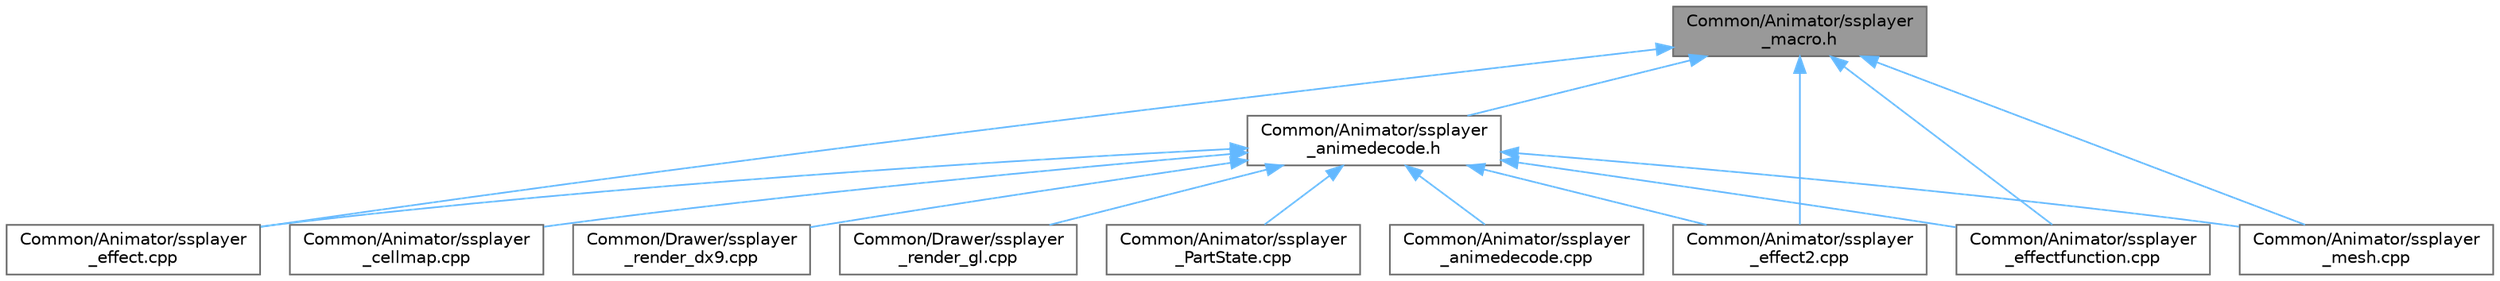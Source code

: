 digraph "Common/Animator/ssplayer_macro.h"
{
 // LATEX_PDF_SIZE
  bgcolor="transparent";
  edge [fontname=Helvetica,fontsize=10,labelfontname=Helvetica,labelfontsize=10];
  node [fontname=Helvetica,fontsize=10,shape=box,height=0.2,width=0.4];
  Node1 [id="Node000001",label="Common/Animator/ssplayer\l_macro.h",height=0.2,width=0.4,color="gray40", fillcolor="grey60", style="filled", fontcolor="black",tooltip=" "];
  Node1 -> Node2 [id="edge1_Node000001_Node000002",dir="back",color="steelblue1",style="solid",tooltip=" "];
  Node2 [id="Node000002",label="Common/Animator/ssplayer\l_animedecode.h",height=0.2,width=0.4,color="grey40", fillcolor="white", style="filled",URL="$ssplayer__animedecode_8h.html",tooltip=" "];
  Node2 -> Node3 [id="edge2_Node000002_Node000003",dir="back",color="steelblue1",style="solid",tooltip=" "];
  Node3 [id="Node000003",label="Common/Animator/ssplayer\l_PartState.cpp",height=0.2,width=0.4,color="grey40", fillcolor="white", style="filled",URL="$ssplayer___part_state_8cpp.html",tooltip=" "];
  Node2 -> Node4 [id="edge3_Node000002_Node000004",dir="back",color="steelblue1",style="solid",tooltip=" "];
  Node4 [id="Node000004",label="Common/Animator/ssplayer\l_animedecode.cpp",height=0.2,width=0.4,color="grey40", fillcolor="white", style="filled",URL="$ssplayer__animedecode_8cpp.html",tooltip=" "];
  Node2 -> Node5 [id="edge4_Node000002_Node000005",dir="back",color="steelblue1",style="solid",tooltip=" "];
  Node5 [id="Node000005",label="Common/Animator/ssplayer\l_cellmap.cpp",height=0.2,width=0.4,color="grey40", fillcolor="white", style="filled",URL="$ssplayer__cellmap_8cpp.html",tooltip=" "];
  Node2 -> Node6 [id="edge5_Node000002_Node000006",dir="back",color="steelblue1",style="solid",tooltip=" "];
  Node6 [id="Node000006",label="Common/Animator/ssplayer\l_effect.cpp",height=0.2,width=0.4,color="grey40", fillcolor="white", style="filled",URL="$ssplayer__effect_8cpp.html",tooltip=" "];
  Node2 -> Node7 [id="edge6_Node000002_Node000007",dir="back",color="steelblue1",style="solid",tooltip=" "];
  Node7 [id="Node000007",label="Common/Animator/ssplayer\l_effect2.cpp",height=0.2,width=0.4,color="grey40", fillcolor="white", style="filled",URL="$ssplayer__effect2_8cpp.html",tooltip=" "];
  Node2 -> Node8 [id="edge7_Node000002_Node000008",dir="back",color="steelblue1",style="solid",tooltip=" "];
  Node8 [id="Node000008",label="Common/Animator/ssplayer\l_effectfunction.cpp",height=0.2,width=0.4,color="grey40", fillcolor="white", style="filled",URL="$ssplayer__effectfunction_8cpp.html",tooltip=" "];
  Node2 -> Node9 [id="edge8_Node000002_Node000009",dir="back",color="steelblue1",style="solid",tooltip=" "];
  Node9 [id="Node000009",label="Common/Animator/ssplayer\l_mesh.cpp",height=0.2,width=0.4,color="grey40", fillcolor="white", style="filled",URL="$ssplayer__mesh_8cpp.html",tooltip=" "];
  Node2 -> Node10 [id="edge9_Node000002_Node000010",dir="back",color="steelblue1",style="solid",tooltip=" "];
  Node10 [id="Node000010",label="Common/Drawer/ssplayer\l_render_dx9.cpp",height=0.2,width=0.4,color="grey40", fillcolor="white", style="filled",URL="$ssplayer__render__dx9_8cpp.html",tooltip=" "];
  Node2 -> Node11 [id="edge10_Node000002_Node000011",dir="back",color="steelblue1",style="solid",tooltip=" "];
  Node11 [id="Node000011",label="Common/Drawer/ssplayer\l_render_gl.cpp",height=0.2,width=0.4,color="grey40", fillcolor="white", style="filled",URL="$ssplayer__render__gl_8cpp.html",tooltip=" "];
  Node1 -> Node6 [id="edge11_Node000001_Node000006",dir="back",color="steelblue1",style="solid",tooltip=" "];
  Node1 -> Node7 [id="edge12_Node000001_Node000007",dir="back",color="steelblue1",style="solid",tooltip=" "];
  Node1 -> Node8 [id="edge13_Node000001_Node000008",dir="back",color="steelblue1",style="solid",tooltip=" "];
  Node1 -> Node9 [id="edge14_Node000001_Node000009",dir="back",color="steelblue1",style="solid",tooltip=" "];
}
